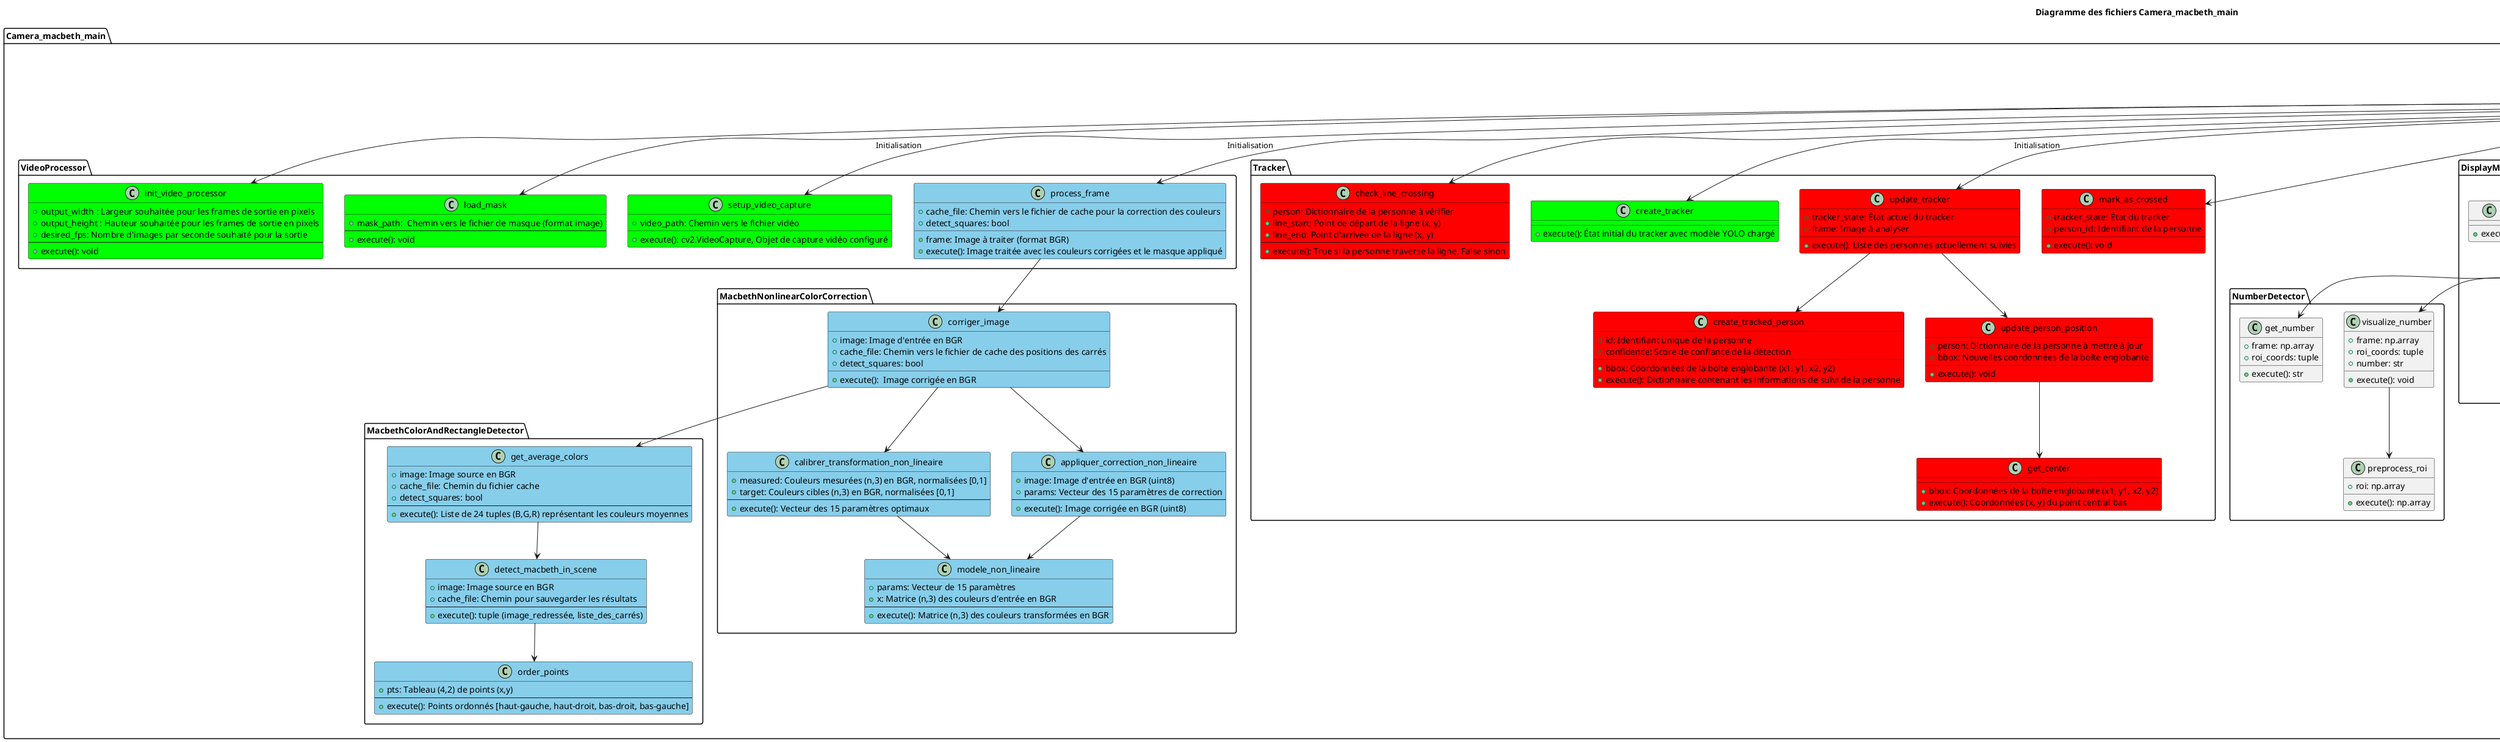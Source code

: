 

@startuml t
title Diagramme des fichiers Camera_macbeth_main

package "Camera_macbeth_main" {
    package "MacbethNonlinearColorCorrection" {
        class modele_non_lineaire #87CEEB {
            + params: Vecteur de 15 paramètres
            + x: Matrice (n,3) des couleurs d'entrée en BGR
            ---
            + execute(): Matrice (n,3) des couleurs transformées en BGR
        }

        class calibrer_transformation_non_lineaire #87CEEB {
            + measured: Couleurs mesurées (n,3) en BGR, normalisées [0,1]
            + target: Couleurs cibles (n,3) en BGR, normalisées [0,1]
            ---
            + execute(): Vecteur des 15 paramètres optimaux
        }

        class appliquer_correction_non_lineaire #87CEEB {
            + image: Image d'entrée en BGR (uint8)
            + params: Vecteur des 15 paramètres de correction
            ---
            + execute(): Image corrigée en BGR (uint8)
        }

        class corriger_image #87CEEB {
            + image: Image d'entrée en BGR
            + cache_file: Chemin vers le fichier de cache des positions des carrés
            + detect_squares: bool
            + execute():  Image corrigée en BGR
        }
    }

    package "MacbethColorAndRectangleDetector" {
        class order_points #87CEEB {
            + pts: Tableau (4,2) de points (x,y)
            ---
            + execute(): Points ordonnés [haut-gauche, haut-droit, bas-droit, bas-gauche]
        }

        class detect_macbeth_in_scene #87CEEB {
            + image: Image source en BGR
            + cache_file: Chemin pour sauvegarder les résultats
            ---
            + execute(): tuple (image_redressée, liste_des_carrés)
        }

        class get_average_colors #87CEEB {
            + image: Image source en BGR
            + cache_file: Chemin du fichier cache
            + detect_squares: bool
            ---
            + execute(): Liste de 24 tuples (B,G,R) représentant les couleurs moyennes
        }
    }

    package "VideoProcessor"  {
            class init_video_processor #00ff00 {
            + output_width : Largeur souhaitée pour les frames de sortie en pixels
            +output_height : Hauteur souhaitée pour les frames de sortie en pixels
            + desired_fps: Nombre d'images par seconde souhaité pour la sortie
            ---
            +execute(): void
        }
        
        class load_mask #00ff00 {
            + mask_path:  Chemin vers le fichier de masque (format image)
            ---
            + execute(): void
        }

        class setup_video_capture #00ff00 {
            + video_path: Chemin vers le fichier vidéo
            + execute(): cv2.VideoCapture, Objet de capture vidéo configuré
        }

        class process_frame #87CEEB {
            + frame: Image à traiter (format BGR)
            + cache_file: Chemin vers le fichier de cache pour la correction des couleurs
            + detect_squares: bool
            + execute(): Image traitée avec les couleurs corrigées et le masque appliqué
        }
    }

    package "Main" {
        class signal_handler {
        + sig: int
        + frame: signal.FrameType
        + execute(): void
    }

    class setup_device {
        + execute(): torch.device
    }

    class main {
        + execute(): void
    }
  }
  
  package "Tracker" {
    class create_tracked_person #ff0000 {
        + bbox: Coordonnées de la boîte englobante (x1, y1, x2, y2)
        + id: Identifiant unique de la personne
        + confidence: Score de confiance de la détection
        + execute(): Dictionnaire contenant les informations de suivi de la personne
    }

    class get_center #ff0000 {
        + bbox: Coordonnées de la boîte englobante (x1, y1, x2, y2)
        + execute(): Coordonnées (x, y) du point central bas
    }

    class update_person_position #ff0000 {
        + person: Dictionnaire de la personne à mettre à jour
        + bbox: Nouvelles coordonnées de la boîte englobante
        + execute(): void
    }

    class check_line_crossing #ff0000 {
        + person: Dictionnaire de la personne à vérifier
        + line_start: Point de départ de la ligne (x, y)
        + line_end: Point d'arrivée de la ligne (x, y)
        ---
        + execute(): True si la personne traverse la ligne, False sinon
    }

    class create_tracker #00ff00 {
        + execute(): État initial du tracker avec modèle YOLO chargé
    }

    class update_tracker #ff0000 {
        + tracker_state: État actuel du tracker
        + frame: Image à analyser
        + execute(): Liste des personnes actuellement suivies
    }

    class mark_as_crossed #ff0000 {
        + tracker_state: État du tracker
        + person_id: Identifiant de la personne
        + execute(): void
    }
  }
package "ColorDetector" {
    class get_dominant_color #e67e22 {
        + frame: Image complète au format BGR
        + roi_coords: Coordonnées de la ROI sous forme (x1, y1, x2, y2)
        ---
        + execute(): Nom de la couleur dominante 
    }

    class visualize_color #e67e22 {
        + frame: Image sur laquelle dessiner (format BGR)
        + roi_coords: Coordonnées de la ROI sous forme (x1, y1, x2, y2)
        + color_name: Nom de la couleur détectée
        + execute(): void
    }
}

  package "ColorWeighting" {
    class get_color_weight #e67e22 {
        + color: Identifiant de la couleur
        + current_time: Timestamp actuel en secondes
        + execute(): Poids entre MIN_COLOR_WEIGHT et 1.0
    }

    class update_color_timestamp #e67e22 {
        + color: Identifiant de la couleur à mettre à jour
        + timestamp: imestamp spécifique.
        ---
        + execute(): void
    }

    class get_weighted_color_probabilities #e67e22 {
        + color_counts: Dictionnaire {couleur: nombre_de_pixels}
        + current_time: Timestamp pour le calcul
        ---
        + execute(): Dictionnaire {couleur: compte_pondéré} avec les comptages ajustés
              selon la pondération temporelle
    }
  }

package "NumberDetector" {
    class preprocess_roi {
        + roi: np.array
        + execute(): np.array
    }

    class get_number {
        + frame: np.array
        + roi_coords: tuple
        + execute(): str
    }

    class visualize_number {
        + frame: np.array
        + roi_coords: tuple
        + number: str
        + execute(): void
    }
  }
  package "DisplayManager" {
    class init_display {
        + execute(): void
    }

    class draw_person {
        + frame: np.array
        + person: dict
        + execute(): void
    }

    class _draw_person_label {
        + frame: np.array
        + person: dict
        + x1: int
        + y1: int
        + execute(): void
    }

    class _draw_person_trajectory {
        + frame: np.array
        + person: dict
        + execute(): void
    }

    class _draw_person_center {
        + frame: np.array
        + person: dict
        + execute(): void
    }

    class draw_counters {
        + frame: np.array
        + counter: defaultdict
        + execute(): void
    }

    class draw_crossing_line {
        + frame: np.array
        + start_point: tuple
        + end_point: tuple
        + execute(): void
    }

    class draw_timer {
        + frame: np.array
        + execute(): float
    }

    class show_frame {
        + frame: np.array
        + execute(): tuple[bool, float]
    }

    class release {
        + execute(): void
    }
  }
  
  package "DetectionHistory" {
    class init_detection_history {
        + output_file: str
        + execute(): void
    }

    class update_color {
        + person_id: int
        + value: str
        + execute(): void
    }

    class get_dominant_value {
        + person_id: int
        + execute(): str
    }

    class record_crossing {
        + person_id: int
        + elapsed_time: float
        + execute(): void
    }

    class cleanup {
        + execute(): void
    }
}
}


' Création des liens entre les fichiers

main --> signal_handler
main --> init_detection_history
main --> init_video_processor
main --> load_mask : Initialisation
main --> setup_video_capture : Initialisation
main --> create_tracker : Initialisation
main --> init_display : Initialisation
main --> setup_device : Initialisation
main --> process_frame
main --> update_tracker
main --> update_color
main --> check_line_crossing
main --> draw_timer
main --> get_dominant_value
main --> record_crossing
main --> mark_as_crossed
main --> draw_person
main --> draw_crossing_line
main --> draw_counters
main --> show_frame
main --> cleanup
main --> release

signal_handler --> cleanup
process_frame -->  corriger_image
corriger_image --> get_average_colors
corriger_image --> calibrer_transformation_non_lineaire
corriger_image --> appliquer_correction_non_lineaire
calibrer_transformation_non_lineaire --> modele_non_lineaire
appliquer_correction_non_lineaire --> modele_non_lineaire
get_average_colors --> detect_macbeth_in_scene
detect_macbeth_in_scene --> order_points
record_crossing --> get_dominant_value

update_tracker --> create_tracked_person
update_tracker --> update_person_position
update_person_position --> get_center
draw_person --> get_dominant_color
draw_person --> get_number
draw_person --> visualize_color
draw_person --> visualize_number
draw_person --> _draw_person_label
draw_person --> _draw_person_trajectory
draw_person --> _draw_person_center
visualize_number -->preprocess_roi
get_weighted_color_probabilities --> get_color_weight
get_dominant_color --> get_weighted_color_probabilities
get_dominant_color --> update_color_timestamp

@enduml


